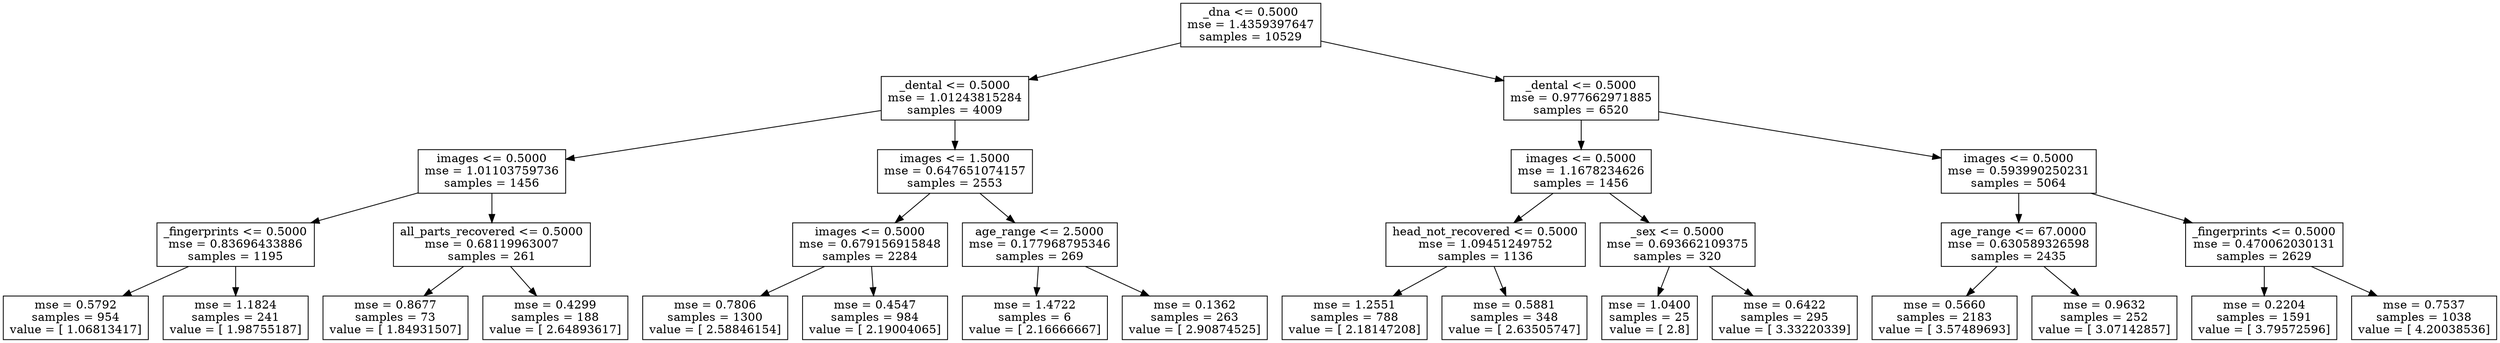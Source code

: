 digraph Tree {
0 [label="_dna <= 0.5000\nmse = 1.4359397647\nsamples = 10529", shape="box"] ;
1 [label="_dental <= 0.5000\nmse = 1.01243815284\nsamples = 4009", shape="box"] ;
0 -> 1 ;
2 [label="images <= 0.5000\nmse = 1.01103759736\nsamples = 1456", shape="box"] ;
1 -> 2 ;
3 [label="_fingerprints <= 0.5000\nmse = 0.83696433886\nsamples = 1195", shape="box"] ;
2 -> 3 ;
4 [label="mse = 0.5792\nsamples = 954\nvalue = [ 1.06813417]", shape="box"] ;
3 -> 4 ;
5 [label="mse = 1.1824\nsamples = 241\nvalue = [ 1.98755187]", shape="box"] ;
3 -> 5 ;
6 [label="all_parts_recovered <= 0.5000\nmse = 0.68119963007\nsamples = 261", shape="box"] ;
2 -> 6 ;
7 [label="mse = 0.8677\nsamples = 73\nvalue = [ 1.84931507]", shape="box"] ;
6 -> 7 ;
8 [label="mse = 0.4299\nsamples = 188\nvalue = [ 2.64893617]", shape="box"] ;
6 -> 8 ;
9 [label="images <= 1.5000\nmse = 0.647651074157\nsamples = 2553", shape="box"] ;
1 -> 9 ;
10 [label="images <= 0.5000\nmse = 0.679156915848\nsamples = 2284", shape="box"] ;
9 -> 10 ;
11 [label="mse = 0.7806\nsamples = 1300\nvalue = [ 2.58846154]", shape="box"] ;
10 -> 11 ;
12 [label="mse = 0.4547\nsamples = 984\nvalue = [ 2.19004065]", shape="box"] ;
10 -> 12 ;
13 [label="age_range <= 2.5000\nmse = 0.177968795346\nsamples = 269", shape="box"] ;
9 -> 13 ;
14 [label="mse = 1.4722\nsamples = 6\nvalue = [ 2.16666667]", shape="box"] ;
13 -> 14 ;
15 [label="mse = 0.1362\nsamples = 263\nvalue = [ 2.90874525]", shape="box"] ;
13 -> 15 ;
16 [label="_dental <= 0.5000\nmse = 0.977662971885\nsamples = 6520", shape="box"] ;
0 -> 16 ;
17 [label="images <= 0.5000\nmse = 1.1678234626\nsamples = 1456", shape="box"] ;
16 -> 17 ;
18 [label="head_not_recovered <= 0.5000\nmse = 1.09451249752\nsamples = 1136", shape="box"] ;
17 -> 18 ;
19 [label="mse = 1.2551\nsamples = 788\nvalue = [ 2.18147208]", shape="box"] ;
18 -> 19 ;
20 [label="mse = 0.5881\nsamples = 348\nvalue = [ 2.63505747]", shape="box"] ;
18 -> 20 ;
21 [label="_sex <= 0.5000\nmse = 0.693662109375\nsamples = 320", shape="box"] ;
17 -> 21 ;
22 [label="mse = 1.0400\nsamples = 25\nvalue = [ 2.8]", shape="box"] ;
21 -> 22 ;
23 [label="mse = 0.6422\nsamples = 295\nvalue = [ 3.33220339]", shape="box"] ;
21 -> 23 ;
24 [label="images <= 0.5000\nmse = 0.593990250231\nsamples = 5064", shape="box"] ;
16 -> 24 ;
25 [label="age_range <= 67.0000\nmse = 0.630589326598\nsamples = 2435", shape="box"] ;
24 -> 25 ;
26 [label="mse = 0.5660\nsamples = 2183\nvalue = [ 3.57489693]", shape="box"] ;
25 -> 26 ;
27 [label="mse = 0.9632\nsamples = 252\nvalue = [ 3.07142857]", shape="box"] ;
25 -> 27 ;
28 [label="_fingerprints <= 0.5000\nmse = 0.470062030131\nsamples = 2629", shape="box"] ;
24 -> 28 ;
29 [label="mse = 0.2204\nsamples = 1591\nvalue = [ 3.79572596]", shape="box"] ;
28 -> 29 ;
30 [label="mse = 0.7537\nsamples = 1038\nvalue = [ 4.20038536]", shape="box"] ;
28 -> 30 ;
}